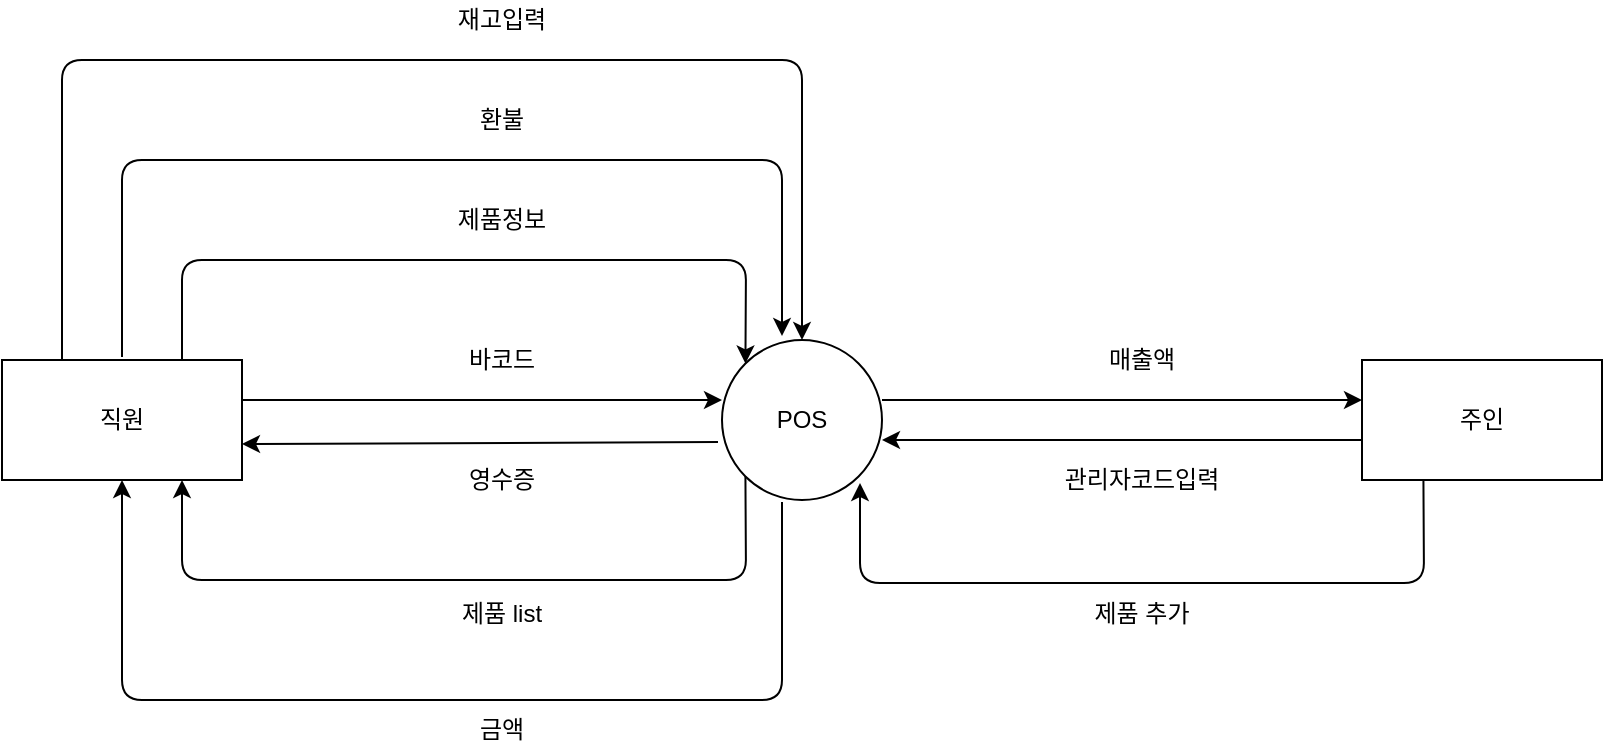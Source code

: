 <mxfile version="12.0.3" type="github" pages="1"><diagram name="Page-1" id="ad52d381-51e7-2e0d-a935-2d0ddd2fd229"><mxGraphModel dx="1172" dy="648" grid="1" gridSize="10" guides="1" tooltips="1" connect="1" arrows="1" fold="1" page="1" pageScale="1" pageWidth="1100" pageHeight="850" background="#ffffff" math="0" shadow="0"><root><mxCell id="0"/><mxCell id="1" parent="0"/><mxCell id="fLxuUZ1Np53gCIGif6HI-2" value="POS" style="ellipse;whiteSpace=wrap;html=1;aspect=fixed;" vertex="1" parent="1"><mxGeometry x="510" y="240" width="80" height="80" as="geometry"/></mxCell><mxCell id="fLxuUZ1Np53gCIGif6HI-3" value="직원" style="rounded=0;whiteSpace=wrap;html=1;" vertex="1" parent="1"><mxGeometry x="150" y="250" width="120" height="60" as="geometry"/></mxCell><mxCell id="fLxuUZ1Np53gCIGif6HI-4" value="주인" style="rounded=0;whiteSpace=wrap;html=1;" vertex="1" parent="1"><mxGeometry x="830" y="250" width="120" height="60" as="geometry"/></mxCell><mxCell id="fLxuUZ1Np53gCIGif6HI-5" value="" style="endArrow=classic;html=1;entryX=1;entryY=0.75;entryDx=0;entryDy=0;exitX=-0.025;exitY=0.675;exitDx=0;exitDy=0;exitPerimeter=0;" edge="1" parent="1"><mxGeometry width="50" height="50" relative="1" as="geometry"><mxPoint x="508" y="291" as="sourcePoint"/><mxPoint x="270" y="292" as="targetPoint"/></mxGeometry></mxCell><mxCell id="fLxuUZ1Np53gCIGif6HI-7" value="" style="endArrow=classic;html=1;" edge="1" parent="1"><mxGeometry width="50" height="50" relative="1" as="geometry"><mxPoint x="590" y="270" as="sourcePoint"/><mxPoint x="830" y="270" as="targetPoint"/></mxGeometry></mxCell><mxCell id="fLxuUZ1Np53gCIGif6HI-9" value="" style="endArrow=classic;html=1;" edge="1" parent="1"><mxGeometry width="50" height="50" relative="1" as="geometry"><mxPoint x="270" y="270" as="sourcePoint"/><mxPoint x="510" y="270" as="targetPoint"/></mxGeometry></mxCell><mxCell id="fLxuUZ1Np53gCIGif6HI-10" value="" style="endArrow=classic;html=1;entryX=1;entryY=0.75;entryDx=0;entryDy=0;" edge="1" parent="1"><mxGeometry width="50" height="50" relative="1" as="geometry"><mxPoint x="830" y="290" as="sourcePoint"/><mxPoint x="590" y="290" as="targetPoint"/></mxGeometry></mxCell><mxCell id="fLxuUZ1Np53gCIGif6HI-11" value="바코드" style="text;html=1;strokeColor=none;fillColor=none;align=center;verticalAlign=middle;whiteSpace=wrap;rounded=0;" vertex="1" parent="1"><mxGeometry x="380" y="240" width="40" height="20" as="geometry"/></mxCell><mxCell id="fLxuUZ1Np53gCIGif6HI-14" value="영수증" style="text;html=1;strokeColor=none;fillColor=none;align=center;verticalAlign=middle;whiteSpace=wrap;rounded=0;" vertex="1" parent="1"><mxGeometry x="380" y="300" width="40" height="20" as="geometry"/></mxCell><mxCell id="fLxuUZ1Np53gCIGif6HI-15" value="매출액" style="text;html=1;strokeColor=none;fillColor=none;align=center;verticalAlign=middle;whiteSpace=wrap;rounded=0;" vertex="1" parent="1"><mxGeometry x="700" y="240" width="40" height="20" as="geometry"/></mxCell><mxCell id="fLxuUZ1Np53gCIGif6HI-16" value="관리자코드입력" style="text;html=1;strokeColor=none;fillColor=none;align=center;verticalAlign=middle;whiteSpace=wrap;rounded=0;" vertex="1" parent="1"><mxGeometry x="675" y="300" width="90" height="20" as="geometry"/></mxCell><mxCell id="fLxuUZ1Np53gCIGif6HI-18" value="" style="endArrow=classic;html=1;entryX=0;entryY=0;entryDx=0;entryDy=0;exitX=0.75;exitY=0;exitDx=0;exitDy=0;" edge="1" parent="1" source="fLxuUZ1Np53gCIGif6HI-3" target="fLxuUZ1Np53gCIGif6HI-2"><mxGeometry width="50" height="50" relative="1" as="geometry"><mxPoint x="220" y="250" as="sourcePoint"/><mxPoint x="270" y="200" as="targetPoint"/><Array as="points"><mxPoint x="240" y="200"/><mxPoint x="522" y="200"/></Array></mxGeometry></mxCell><mxCell id="fLxuUZ1Np53gCIGif6HI-21" value="제품정보" style="text;html=1;strokeColor=none;fillColor=none;align=center;verticalAlign=middle;whiteSpace=wrap;rounded=0;" vertex="1" parent="1"><mxGeometry x="365" y="170" width="70" height="20" as="geometry"/></mxCell><mxCell id="fLxuUZ1Np53gCIGif6HI-22" value="제품 list" style="text;html=1;strokeColor=none;fillColor=none;align=center;verticalAlign=middle;whiteSpace=wrap;rounded=0;" vertex="1" parent="1"><mxGeometry x="365" y="367" width="70" height="20" as="geometry"/></mxCell><mxCell id="fLxuUZ1Np53gCIGif6HI-23" value="" style="endArrow=classic;html=1;exitX=0.75;exitY=0;exitDx=0;exitDy=0;" edge="1" parent="1"><mxGeometry width="50" height="50" relative="1" as="geometry"><mxPoint x="210" y="248.5" as="sourcePoint"/><mxPoint x="540" y="238" as="targetPoint"/><Array as="points"><mxPoint x="210" y="150"/><mxPoint x="540" y="150"/></Array></mxGeometry></mxCell><mxCell id="fLxuUZ1Np53gCIGif6HI-24" value="환불" style="text;html=1;strokeColor=none;fillColor=none;align=center;verticalAlign=middle;whiteSpace=wrap;rounded=0;" vertex="1" parent="1"><mxGeometry x="365" y="120" width="70" height="20" as="geometry"/></mxCell><mxCell id="fLxuUZ1Np53gCIGif6HI-26" value="금액" style="text;html=1;strokeColor=none;fillColor=none;align=center;verticalAlign=middle;whiteSpace=wrap;rounded=0;" vertex="1" parent="1"><mxGeometry x="365" y="425" width="70" height="20" as="geometry"/></mxCell><mxCell id="fLxuUZ1Np53gCIGif6HI-28" value="" style="endArrow=classic;html=1;entryX=0.75;entryY=1;entryDx=0;entryDy=0;exitX=0;exitY=1;exitDx=0;exitDy=0;" edge="1" parent="1" source="fLxuUZ1Np53gCIGif6HI-2" target="fLxuUZ1Np53gCIGif6HI-3"><mxGeometry width="50" height="50" relative="1" as="geometry"><mxPoint x="150" y="520" as="sourcePoint"/><mxPoint x="200" y="470" as="targetPoint"/><Array as="points"><mxPoint x="522" y="360"/><mxPoint x="240" y="360"/></Array></mxGeometry></mxCell><mxCell id="fLxuUZ1Np53gCIGif6HI-29" value="" style="endArrow=classic;html=1;exitX=0.375;exitY=1.013;exitDx=0;exitDy=0;entryX=0.5;entryY=1;entryDx=0;entryDy=0;exitPerimeter=0;" edge="1" parent="1" source="fLxuUZ1Np53gCIGif6HI-2" target="fLxuUZ1Np53gCIGif6HI-3"><mxGeometry width="50" height="50" relative="1" as="geometry"><mxPoint x="525" y="425" as="sourcePoint"/><mxPoint x="575" y="375" as="targetPoint"/><Array as="points"><mxPoint x="540" y="420"/><mxPoint x="210" y="420"/></Array></mxGeometry></mxCell><mxCell id="fLxuUZ1Np53gCIGif6HI-30" value="" style="endArrow=classic;html=1;entryX=0.75;entryY=1;entryDx=0;entryDy=0;exitX=0;exitY=1;exitDx=0;exitDy=0;" edge="1" parent="1"><mxGeometry width="50" height="50" relative="1" as="geometry"><mxPoint x="860.716" y="309.784" as="sourcePoint"/><mxPoint x="579" y="311.5" as="targetPoint"/><Array as="points"><mxPoint x="861" y="361.5"/><mxPoint x="579" y="361.5"/></Array></mxGeometry></mxCell><mxCell id="fLxuUZ1Np53gCIGif6HI-31" value="제품 추가" style="text;html=1;strokeColor=none;fillColor=none;align=center;verticalAlign=middle;whiteSpace=wrap;rounded=0;" vertex="1" parent="1"><mxGeometry x="685" y="367" width="70" height="20" as="geometry"/></mxCell><mxCell id="fLxuUZ1Np53gCIGif6HI-32" value="" style="endArrow=classic;html=1;exitX=0.75;exitY=0;exitDx=0;exitDy=0;" edge="1" parent="1"><mxGeometry width="50" height="50" relative="1" as="geometry"><mxPoint x="180" y="250" as="sourcePoint"/><mxPoint x="550" y="240" as="targetPoint"/><Array as="points"><mxPoint x="180" y="100"/><mxPoint x="550" y="100"/></Array></mxGeometry></mxCell><mxCell id="fLxuUZ1Np53gCIGif6HI-33" value="재고입력" style="text;html=1;strokeColor=none;fillColor=none;align=center;verticalAlign=middle;whiteSpace=wrap;rounded=0;" vertex="1" parent="1"><mxGeometry x="365" y="70" width="70" height="20" as="geometry"/></mxCell></root></mxGraphModel></diagram></mxfile>